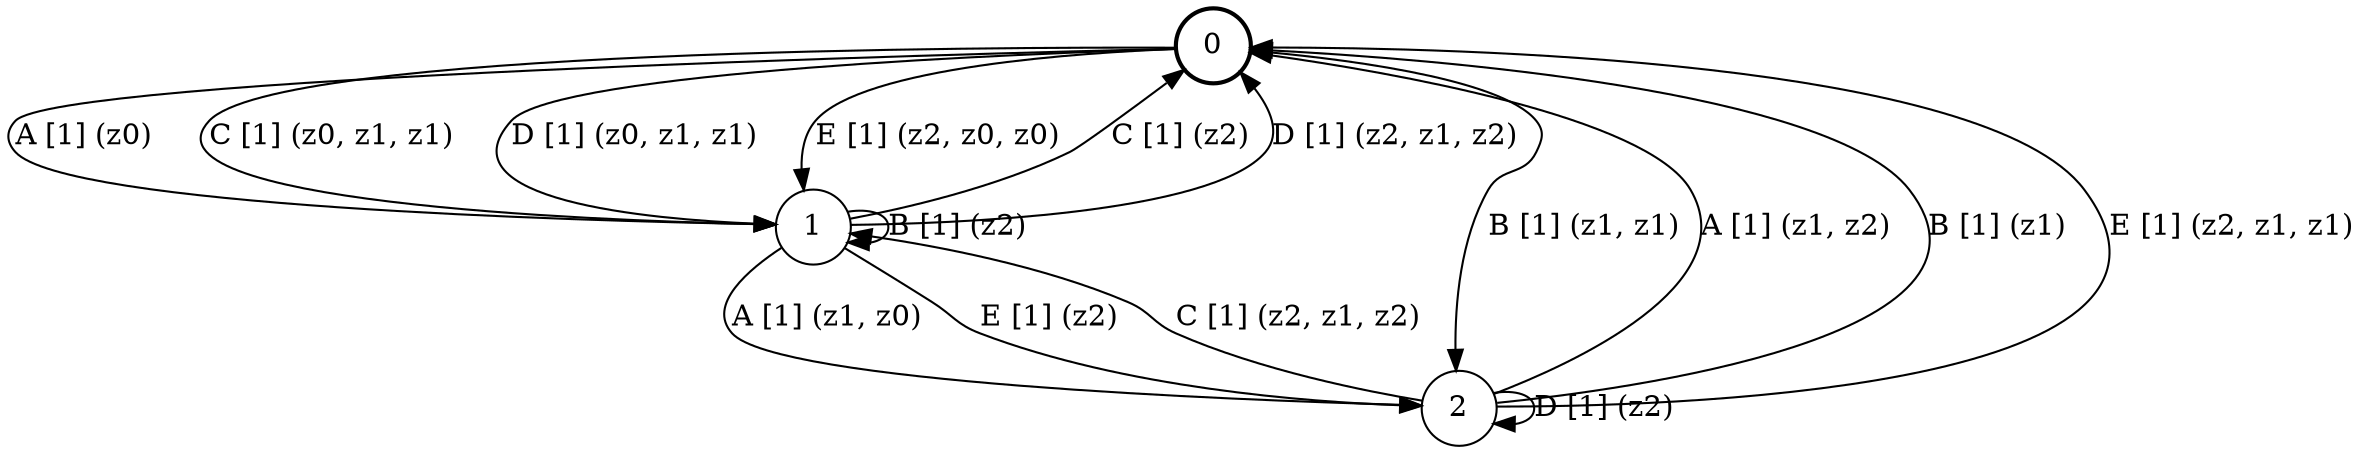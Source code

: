 # generated file, don't try to modify
# command: dot -Tpng <filename> > tree.png
digraph Automaton {
    node [shape = circle];
    0 [style = "bold"];
    0 -> 1 [label = "A [1] (z0) "];
    0 -> 2 [label = "B [1] (z1, z1) "];
    0 -> 1 [label = "C [1] (z0, z1, z1) "];
    0 -> 1 [label = "D [1] (z0, z1, z1) "];
    0 -> 1 [label = "E [1] (z2, z0, z0) "];
    1 -> 2 [label = "A [1] (z1, z0) "];
    1 -> 1 [label = "B [1] (z2) "];
    1 -> 0 [label = "C [1] (z2) "];
    1 -> 0 [label = "D [1] (z2, z1, z2) "];
    1 -> 2 [label = "E [1] (z2) "];
    2 -> 0 [label = "A [1] (z1, z2) "];
    2 -> 0 [label = "B [1] (z1) "];
    2 -> 1 [label = "C [1] (z2, z1, z2) "];
    2 -> 2 [label = "D [1] (z2) "];
    2 -> 0 [label = "E [1] (z2, z1, z1) "];
}
